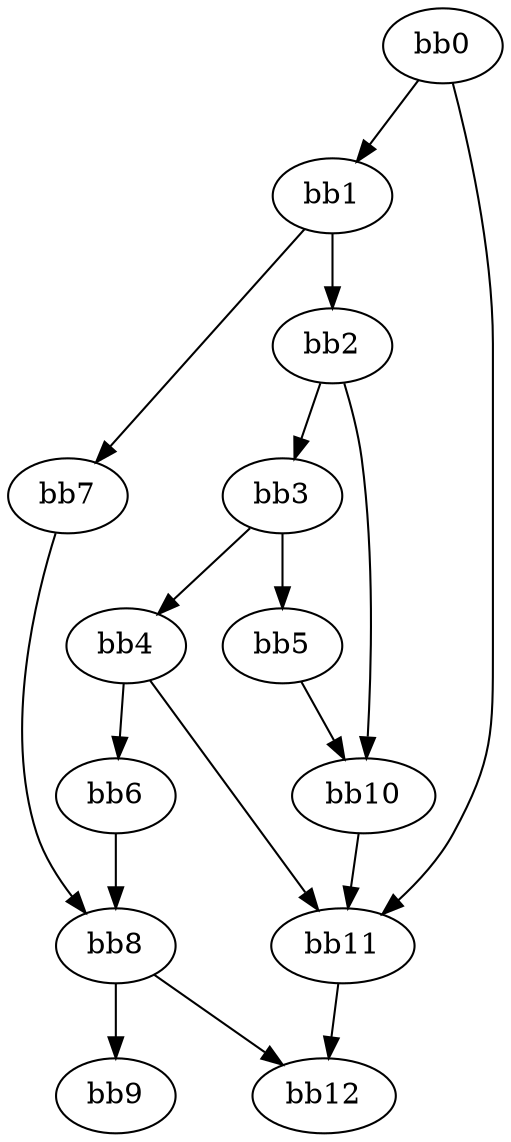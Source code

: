 digraph {
    0 [ label = "bb0\l" ]
    1 [ label = "bb1\l" ]
    2 [ label = "bb2\l" ]
    3 [ label = "bb3\l" ]
    4 [ label = "bb4\l" ]
    5 [ label = "bb5\l" ]
    6 [ label = "bb6\l" ]
    7 [ label = "bb7\l" ]
    8 [ label = "bb8\l" ]
    9 [ label = "bb9\l" ]
    10 [ label = "bb10\l" ]
    11 [ label = "bb11\l" ]
    12 [ label = "bb12\l" ]
    0 -> 1 [ ]
    0 -> 11 [ ]
    1 -> 2 [ ]
    1 -> 7 [ ]
    2 -> 3 [ ]
    2 -> 10 [ ]
    3 -> 4 [ ]
    3 -> 5 [ ]
    4 -> 6 [ ]
    4 -> 11 [ ]
    5 -> 10 [ ]
    6 -> 8 [ ]
    7 -> 8 [ ]
    8 -> 9 [ ]
    8 -> 12 [ ]
    10 -> 11 [ ]
    11 -> 12 [ ]
}

